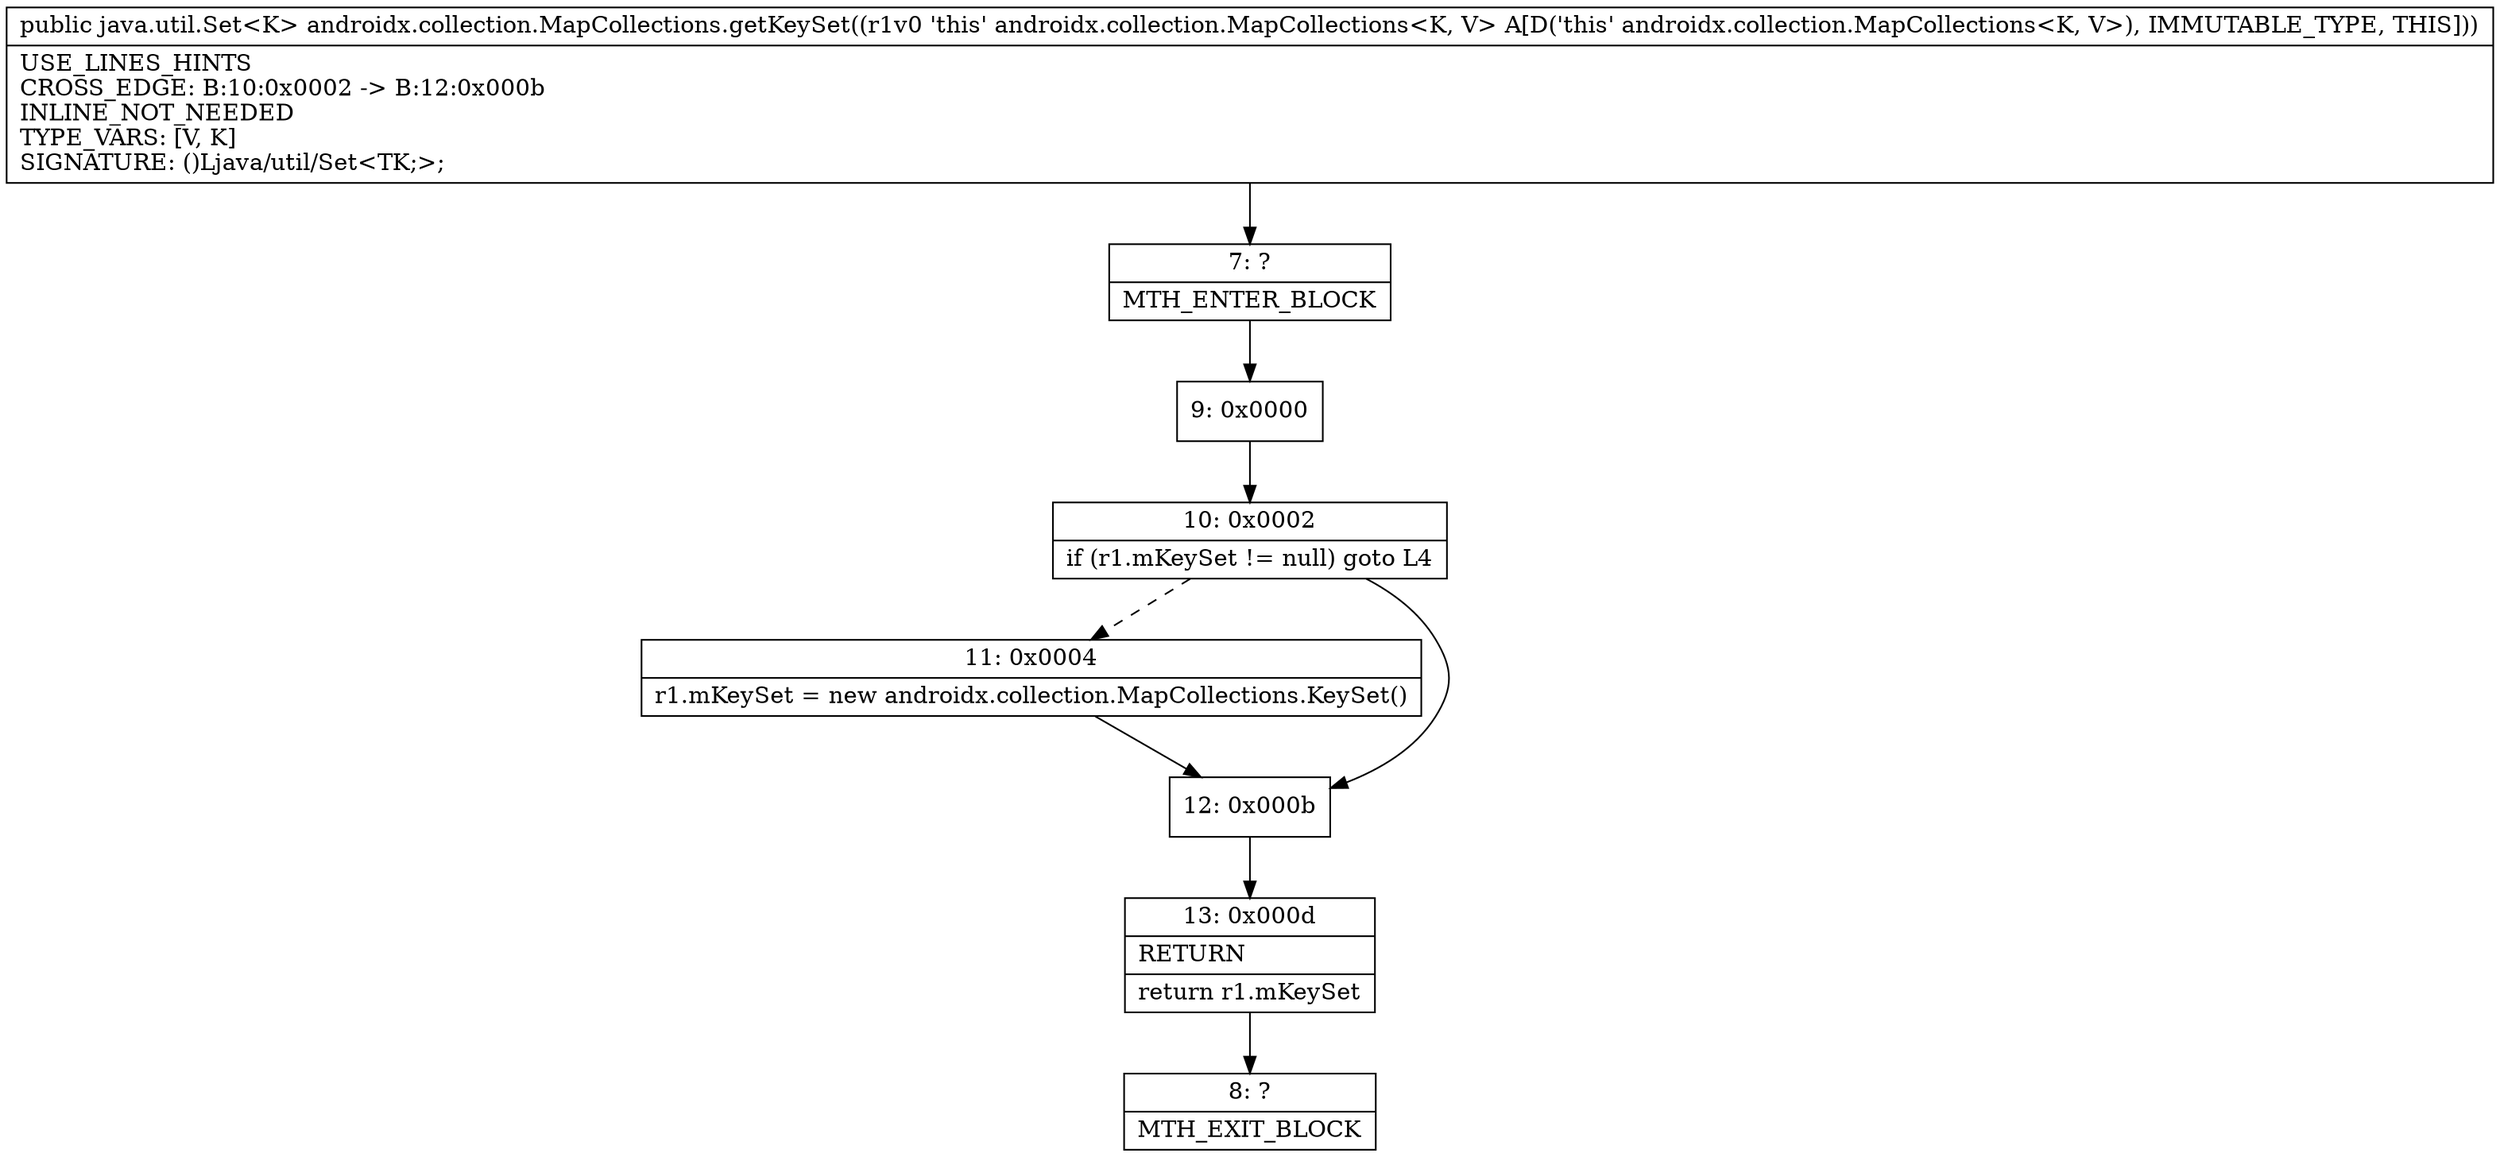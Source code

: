 digraph "CFG forandroidx.collection.MapCollections.getKeySet()Ljava\/util\/Set;" {
Node_7 [shape=record,label="{7\:\ ?|MTH_ENTER_BLOCK\l}"];
Node_9 [shape=record,label="{9\:\ 0x0000}"];
Node_10 [shape=record,label="{10\:\ 0x0002|if (r1.mKeySet != null) goto L4\l}"];
Node_11 [shape=record,label="{11\:\ 0x0004|r1.mKeySet = new androidx.collection.MapCollections.KeySet()\l}"];
Node_12 [shape=record,label="{12\:\ 0x000b}"];
Node_13 [shape=record,label="{13\:\ 0x000d|RETURN\l|return r1.mKeySet\l}"];
Node_8 [shape=record,label="{8\:\ ?|MTH_EXIT_BLOCK\l}"];
MethodNode[shape=record,label="{public java.util.Set\<K\> androidx.collection.MapCollections.getKeySet((r1v0 'this' androidx.collection.MapCollections\<K, V\> A[D('this' androidx.collection.MapCollections\<K, V\>), IMMUTABLE_TYPE, THIS]))  | USE_LINES_HINTS\lCROSS_EDGE: B:10:0x0002 \-\> B:12:0x000b\lINLINE_NOT_NEEDED\lTYPE_VARS: [V, K]\lSIGNATURE: ()Ljava\/util\/Set\<TK;\>;\l}"];
MethodNode -> Node_7;Node_7 -> Node_9;
Node_9 -> Node_10;
Node_10 -> Node_11[style=dashed];
Node_10 -> Node_12;
Node_11 -> Node_12;
Node_12 -> Node_13;
Node_13 -> Node_8;
}

